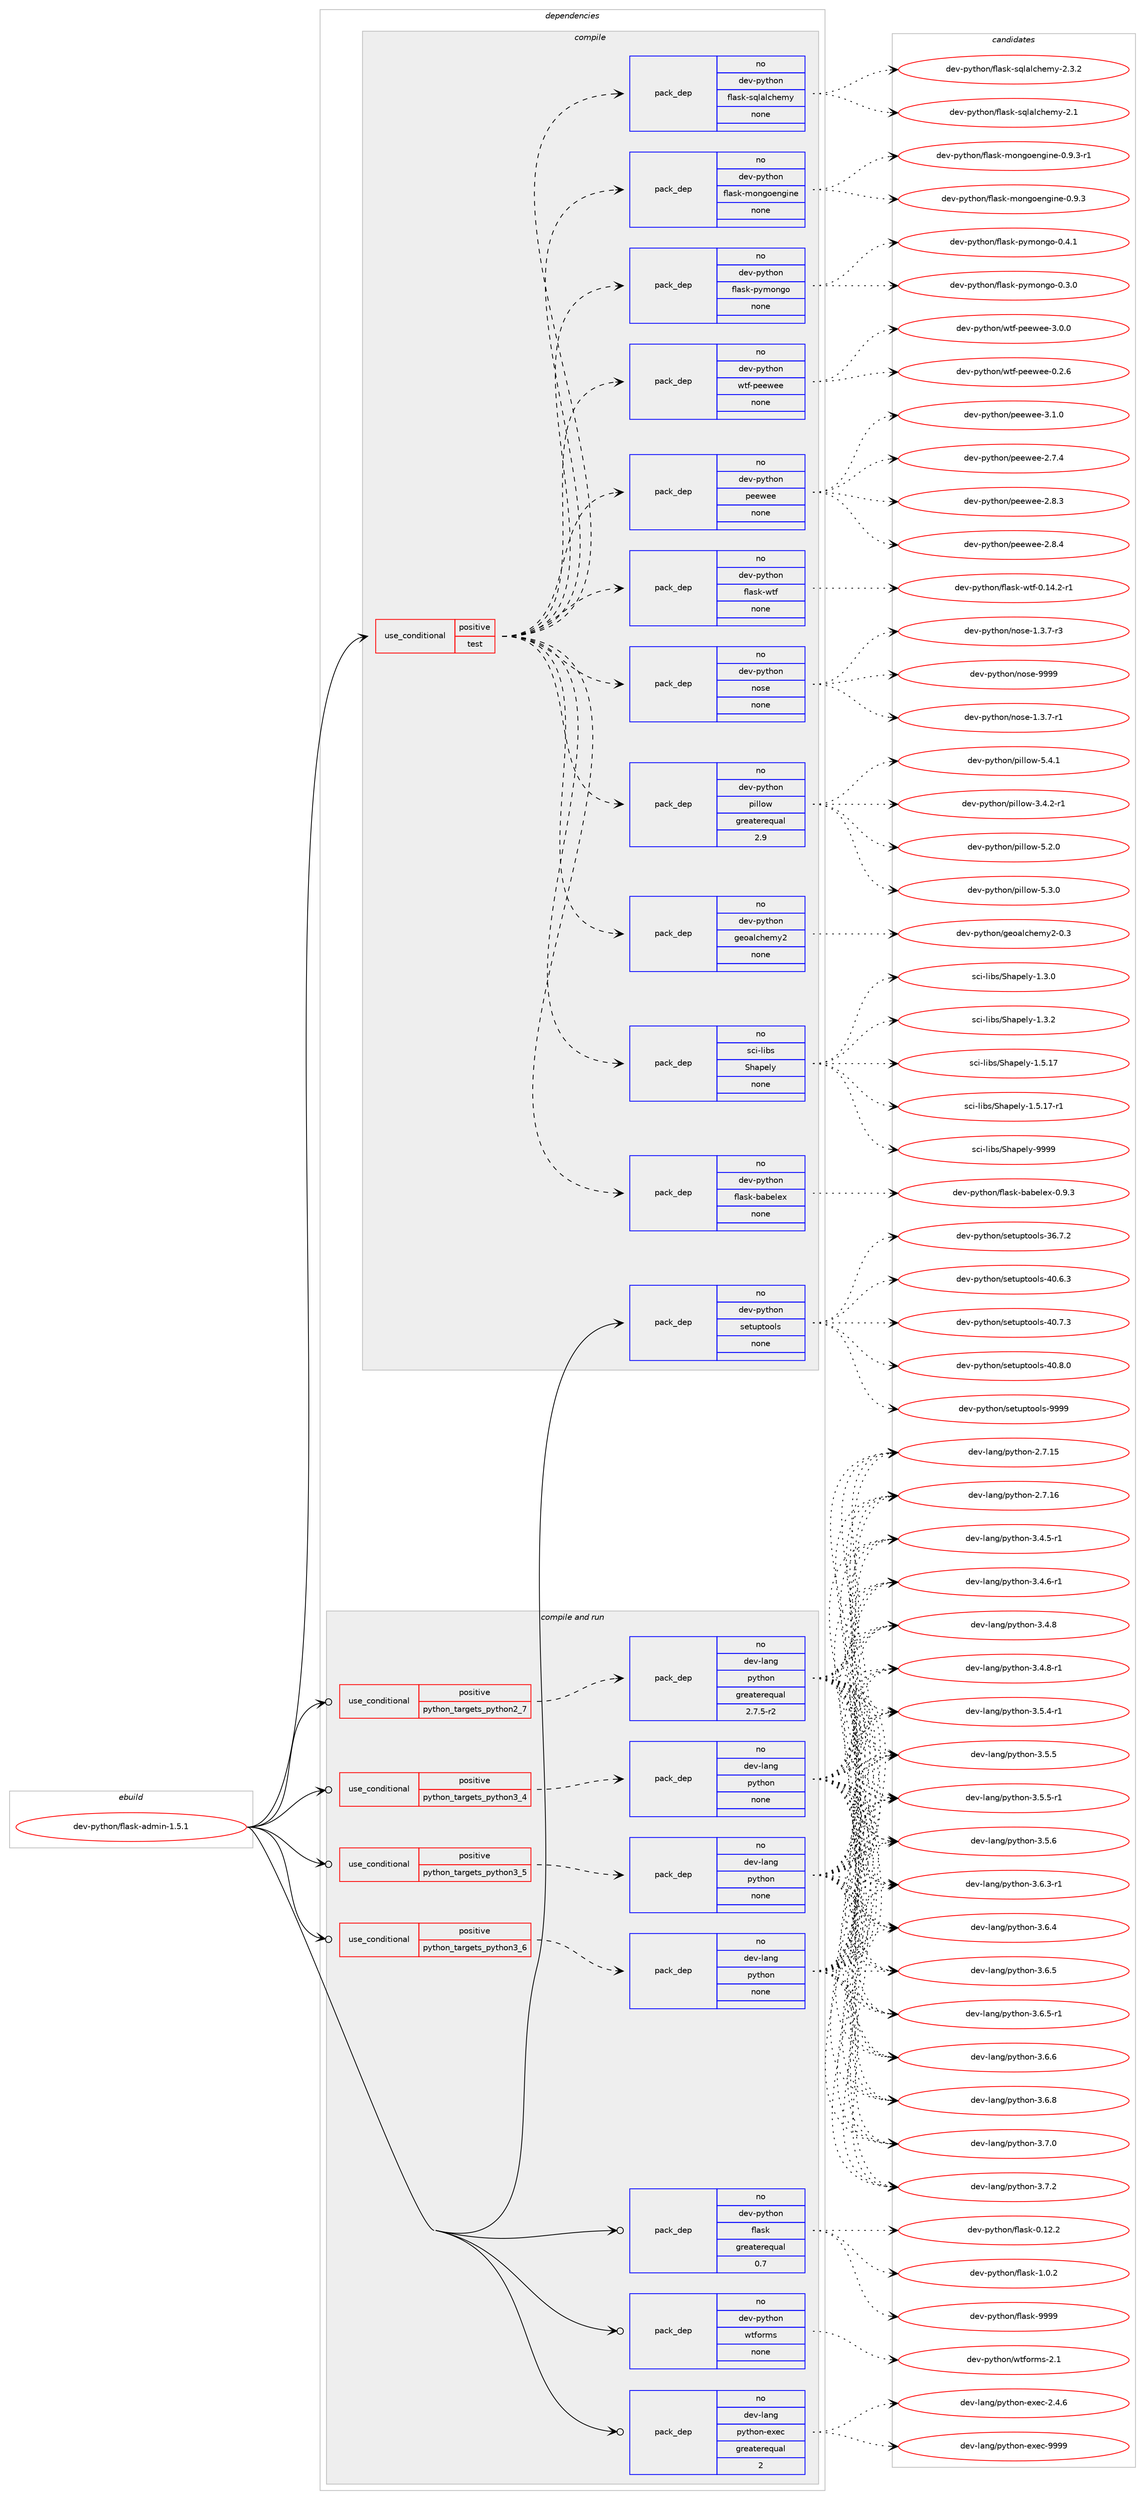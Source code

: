 digraph prolog {

# *************
# Graph options
# *************

newrank=true;
concentrate=true;
compound=true;
graph [rankdir=LR,fontname=Helvetica,fontsize=10,ranksep=1.5];#, ranksep=2.5, nodesep=0.2];
edge  [arrowhead=vee];
node  [fontname=Helvetica,fontsize=10];

# **********
# The ebuild
# **********

subgraph cluster_leftcol {
color=gray;
rank=same;
label=<<i>ebuild</i>>;
id [label="dev-python/flask-admin-1.5.1", color=red, width=4, href="../dev-python/flask-admin-1.5.1.svg"];
}

# ****************
# The dependencies
# ****************

subgraph cluster_midcol {
color=gray;
label=<<i>dependencies</i>>;
subgraph cluster_compile {
fillcolor="#eeeeee";
style=filled;
label=<<i>compile</i>>;
subgraph cond374298 {
dependency1409169 [label=<<TABLE BORDER="0" CELLBORDER="1" CELLSPACING="0" CELLPADDING="4"><TR><TD ROWSPAN="3" CELLPADDING="10">use_conditional</TD></TR><TR><TD>positive</TD></TR><TR><TD>test</TD></TR></TABLE>>, shape=none, color=red];
subgraph pack1011612 {
dependency1409170 [label=<<TABLE BORDER="0" CELLBORDER="1" CELLSPACING="0" CELLPADDING="4" WIDTH="220"><TR><TD ROWSPAN="6" CELLPADDING="30">pack_dep</TD></TR><TR><TD WIDTH="110">no</TD></TR><TR><TD>dev-python</TD></TR><TR><TD>nose</TD></TR><TR><TD>none</TD></TR><TR><TD></TD></TR></TABLE>>, shape=none, color=blue];
}
dependency1409169:e -> dependency1409170:w [weight=20,style="dashed",arrowhead="vee"];
subgraph pack1011613 {
dependency1409171 [label=<<TABLE BORDER="0" CELLBORDER="1" CELLSPACING="0" CELLPADDING="4" WIDTH="220"><TR><TD ROWSPAN="6" CELLPADDING="30">pack_dep</TD></TR><TR><TD WIDTH="110">no</TD></TR><TR><TD>dev-python</TD></TR><TR><TD>flask-wtf</TD></TR><TR><TD>none</TD></TR><TR><TD></TD></TR></TABLE>>, shape=none, color=blue];
}
dependency1409169:e -> dependency1409171:w [weight=20,style="dashed",arrowhead="vee"];
subgraph pack1011614 {
dependency1409172 [label=<<TABLE BORDER="0" CELLBORDER="1" CELLSPACING="0" CELLPADDING="4" WIDTH="220"><TR><TD ROWSPAN="6" CELLPADDING="30">pack_dep</TD></TR><TR><TD WIDTH="110">no</TD></TR><TR><TD>dev-python</TD></TR><TR><TD>peewee</TD></TR><TR><TD>none</TD></TR><TR><TD></TD></TR></TABLE>>, shape=none, color=blue];
}
dependency1409169:e -> dependency1409172:w [weight=20,style="dashed",arrowhead="vee"];
subgraph pack1011615 {
dependency1409173 [label=<<TABLE BORDER="0" CELLBORDER="1" CELLSPACING="0" CELLPADDING="4" WIDTH="220"><TR><TD ROWSPAN="6" CELLPADDING="30">pack_dep</TD></TR><TR><TD WIDTH="110">no</TD></TR><TR><TD>dev-python</TD></TR><TR><TD>wtf-peewee</TD></TR><TR><TD>none</TD></TR><TR><TD></TD></TR></TABLE>>, shape=none, color=blue];
}
dependency1409169:e -> dependency1409173:w [weight=20,style="dashed",arrowhead="vee"];
subgraph pack1011616 {
dependency1409174 [label=<<TABLE BORDER="0" CELLBORDER="1" CELLSPACING="0" CELLPADDING="4" WIDTH="220"><TR><TD ROWSPAN="6" CELLPADDING="30">pack_dep</TD></TR><TR><TD WIDTH="110">no</TD></TR><TR><TD>dev-python</TD></TR><TR><TD>flask-pymongo</TD></TR><TR><TD>none</TD></TR><TR><TD></TD></TR></TABLE>>, shape=none, color=blue];
}
dependency1409169:e -> dependency1409174:w [weight=20,style="dashed",arrowhead="vee"];
subgraph pack1011617 {
dependency1409175 [label=<<TABLE BORDER="0" CELLBORDER="1" CELLSPACING="0" CELLPADDING="4" WIDTH="220"><TR><TD ROWSPAN="6" CELLPADDING="30">pack_dep</TD></TR><TR><TD WIDTH="110">no</TD></TR><TR><TD>dev-python</TD></TR><TR><TD>flask-mongoengine</TD></TR><TR><TD>none</TD></TR><TR><TD></TD></TR></TABLE>>, shape=none, color=blue];
}
dependency1409169:e -> dependency1409175:w [weight=20,style="dashed",arrowhead="vee"];
subgraph pack1011618 {
dependency1409176 [label=<<TABLE BORDER="0" CELLBORDER="1" CELLSPACING="0" CELLPADDING="4" WIDTH="220"><TR><TD ROWSPAN="6" CELLPADDING="30">pack_dep</TD></TR><TR><TD WIDTH="110">no</TD></TR><TR><TD>dev-python</TD></TR><TR><TD>flask-sqlalchemy</TD></TR><TR><TD>none</TD></TR><TR><TD></TD></TR></TABLE>>, shape=none, color=blue];
}
dependency1409169:e -> dependency1409176:w [weight=20,style="dashed",arrowhead="vee"];
subgraph pack1011619 {
dependency1409177 [label=<<TABLE BORDER="0" CELLBORDER="1" CELLSPACING="0" CELLPADDING="4" WIDTH="220"><TR><TD ROWSPAN="6" CELLPADDING="30">pack_dep</TD></TR><TR><TD WIDTH="110">no</TD></TR><TR><TD>dev-python</TD></TR><TR><TD>flask-babelex</TD></TR><TR><TD>none</TD></TR><TR><TD></TD></TR></TABLE>>, shape=none, color=blue];
}
dependency1409169:e -> dependency1409177:w [weight=20,style="dashed",arrowhead="vee"];
subgraph pack1011620 {
dependency1409178 [label=<<TABLE BORDER="0" CELLBORDER="1" CELLSPACING="0" CELLPADDING="4" WIDTH="220"><TR><TD ROWSPAN="6" CELLPADDING="30">pack_dep</TD></TR><TR><TD WIDTH="110">no</TD></TR><TR><TD>sci-libs</TD></TR><TR><TD>Shapely</TD></TR><TR><TD>none</TD></TR><TR><TD></TD></TR></TABLE>>, shape=none, color=blue];
}
dependency1409169:e -> dependency1409178:w [weight=20,style="dashed",arrowhead="vee"];
subgraph pack1011621 {
dependency1409179 [label=<<TABLE BORDER="0" CELLBORDER="1" CELLSPACING="0" CELLPADDING="4" WIDTH="220"><TR><TD ROWSPAN="6" CELLPADDING="30">pack_dep</TD></TR><TR><TD WIDTH="110">no</TD></TR><TR><TD>dev-python</TD></TR><TR><TD>geoalchemy2</TD></TR><TR><TD>none</TD></TR><TR><TD></TD></TR></TABLE>>, shape=none, color=blue];
}
dependency1409169:e -> dependency1409179:w [weight=20,style="dashed",arrowhead="vee"];
subgraph pack1011622 {
dependency1409180 [label=<<TABLE BORDER="0" CELLBORDER="1" CELLSPACING="0" CELLPADDING="4" WIDTH="220"><TR><TD ROWSPAN="6" CELLPADDING="30">pack_dep</TD></TR><TR><TD WIDTH="110">no</TD></TR><TR><TD>dev-python</TD></TR><TR><TD>pillow</TD></TR><TR><TD>greaterequal</TD></TR><TR><TD>2.9</TD></TR></TABLE>>, shape=none, color=blue];
}
dependency1409169:e -> dependency1409180:w [weight=20,style="dashed",arrowhead="vee"];
}
id:e -> dependency1409169:w [weight=20,style="solid",arrowhead="vee"];
subgraph pack1011623 {
dependency1409181 [label=<<TABLE BORDER="0" CELLBORDER="1" CELLSPACING="0" CELLPADDING="4" WIDTH="220"><TR><TD ROWSPAN="6" CELLPADDING="30">pack_dep</TD></TR><TR><TD WIDTH="110">no</TD></TR><TR><TD>dev-python</TD></TR><TR><TD>setuptools</TD></TR><TR><TD>none</TD></TR><TR><TD></TD></TR></TABLE>>, shape=none, color=blue];
}
id:e -> dependency1409181:w [weight=20,style="solid",arrowhead="vee"];
}
subgraph cluster_compileandrun {
fillcolor="#eeeeee";
style=filled;
label=<<i>compile and run</i>>;
subgraph cond374299 {
dependency1409182 [label=<<TABLE BORDER="0" CELLBORDER="1" CELLSPACING="0" CELLPADDING="4"><TR><TD ROWSPAN="3" CELLPADDING="10">use_conditional</TD></TR><TR><TD>positive</TD></TR><TR><TD>python_targets_python2_7</TD></TR></TABLE>>, shape=none, color=red];
subgraph pack1011624 {
dependency1409183 [label=<<TABLE BORDER="0" CELLBORDER="1" CELLSPACING="0" CELLPADDING="4" WIDTH="220"><TR><TD ROWSPAN="6" CELLPADDING="30">pack_dep</TD></TR><TR><TD WIDTH="110">no</TD></TR><TR><TD>dev-lang</TD></TR><TR><TD>python</TD></TR><TR><TD>greaterequal</TD></TR><TR><TD>2.7.5-r2</TD></TR></TABLE>>, shape=none, color=blue];
}
dependency1409182:e -> dependency1409183:w [weight=20,style="dashed",arrowhead="vee"];
}
id:e -> dependency1409182:w [weight=20,style="solid",arrowhead="odotvee"];
subgraph cond374300 {
dependency1409184 [label=<<TABLE BORDER="0" CELLBORDER="1" CELLSPACING="0" CELLPADDING="4"><TR><TD ROWSPAN="3" CELLPADDING="10">use_conditional</TD></TR><TR><TD>positive</TD></TR><TR><TD>python_targets_python3_4</TD></TR></TABLE>>, shape=none, color=red];
subgraph pack1011625 {
dependency1409185 [label=<<TABLE BORDER="0" CELLBORDER="1" CELLSPACING="0" CELLPADDING="4" WIDTH="220"><TR><TD ROWSPAN="6" CELLPADDING="30">pack_dep</TD></TR><TR><TD WIDTH="110">no</TD></TR><TR><TD>dev-lang</TD></TR><TR><TD>python</TD></TR><TR><TD>none</TD></TR><TR><TD></TD></TR></TABLE>>, shape=none, color=blue];
}
dependency1409184:e -> dependency1409185:w [weight=20,style="dashed",arrowhead="vee"];
}
id:e -> dependency1409184:w [weight=20,style="solid",arrowhead="odotvee"];
subgraph cond374301 {
dependency1409186 [label=<<TABLE BORDER="0" CELLBORDER="1" CELLSPACING="0" CELLPADDING="4"><TR><TD ROWSPAN="3" CELLPADDING="10">use_conditional</TD></TR><TR><TD>positive</TD></TR><TR><TD>python_targets_python3_5</TD></TR></TABLE>>, shape=none, color=red];
subgraph pack1011626 {
dependency1409187 [label=<<TABLE BORDER="0" CELLBORDER="1" CELLSPACING="0" CELLPADDING="4" WIDTH="220"><TR><TD ROWSPAN="6" CELLPADDING="30">pack_dep</TD></TR><TR><TD WIDTH="110">no</TD></TR><TR><TD>dev-lang</TD></TR><TR><TD>python</TD></TR><TR><TD>none</TD></TR><TR><TD></TD></TR></TABLE>>, shape=none, color=blue];
}
dependency1409186:e -> dependency1409187:w [weight=20,style="dashed",arrowhead="vee"];
}
id:e -> dependency1409186:w [weight=20,style="solid",arrowhead="odotvee"];
subgraph cond374302 {
dependency1409188 [label=<<TABLE BORDER="0" CELLBORDER="1" CELLSPACING="0" CELLPADDING="4"><TR><TD ROWSPAN="3" CELLPADDING="10">use_conditional</TD></TR><TR><TD>positive</TD></TR><TR><TD>python_targets_python3_6</TD></TR></TABLE>>, shape=none, color=red];
subgraph pack1011627 {
dependency1409189 [label=<<TABLE BORDER="0" CELLBORDER="1" CELLSPACING="0" CELLPADDING="4" WIDTH="220"><TR><TD ROWSPAN="6" CELLPADDING="30">pack_dep</TD></TR><TR><TD WIDTH="110">no</TD></TR><TR><TD>dev-lang</TD></TR><TR><TD>python</TD></TR><TR><TD>none</TD></TR><TR><TD></TD></TR></TABLE>>, shape=none, color=blue];
}
dependency1409188:e -> dependency1409189:w [weight=20,style="dashed",arrowhead="vee"];
}
id:e -> dependency1409188:w [weight=20,style="solid",arrowhead="odotvee"];
subgraph pack1011628 {
dependency1409190 [label=<<TABLE BORDER="0" CELLBORDER="1" CELLSPACING="0" CELLPADDING="4" WIDTH="220"><TR><TD ROWSPAN="6" CELLPADDING="30">pack_dep</TD></TR><TR><TD WIDTH="110">no</TD></TR><TR><TD>dev-lang</TD></TR><TR><TD>python-exec</TD></TR><TR><TD>greaterequal</TD></TR><TR><TD>2</TD></TR></TABLE>>, shape=none, color=blue];
}
id:e -> dependency1409190:w [weight=20,style="solid",arrowhead="odotvee"];
subgraph pack1011629 {
dependency1409191 [label=<<TABLE BORDER="0" CELLBORDER="1" CELLSPACING="0" CELLPADDING="4" WIDTH="220"><TR><TD ROWSPAN="6" CELLPADDING="30">pack_dep</TD></TR><TR><TD WIDTH="110">no</TD></TR><TR><TD>dev-python</TD></TR><TR><TD>flask</TD></TR><TR><TD>greaterequal</TD></TR><TR><TD>0.7</TD></TR></TABLE>>, shape=none, color=blue];
}
id:e -> dependency1409191:w [weight=20,style="solid",arrowhead="odotvee"];
subgraph pack1011630 {
dependency1409192 [label=<<TABLE BORDER="0" CELLBORDER="1" CELLSPACING="0" CELLPADDING="4" WIDTH="220"><TR><TD ROWSPAN="6" CELLPADDING="30">pack_dep</TD></TR><TR><TD WIDTH="110">no</TD></TR><TR><TD>dev-python</TD></TR><TR><TD>wtforms</TD></TR><TR><TD>none</TD></TR><TR><TD></TD></TR></TABLE>>, shape=none, color=blue];
}
id:e -> dependency1409192:w [weight=20,style="solid",arrowhead="odotvee"];
}
subgraph cluster_run {
fillcolor="#eeeeee";
style=filled;
label=<<i>run</i>>;
}
}

# **************
# The candidates
# **************

subgraph cluster_choices {
rank=same;
color=gray;
label=<<i>candidates</i>>;

subgraph choice1011612 {
color=black;
nodesep=1;
choice10010111845112121116104111110471101111151014549465146554511449 [label="dev-python/nose-1.3.7-r1", color=red, width=4,href="../dev-python/nose-1.3.7-r1.svg"];
choice10010111845112121116104111110471101111151014549465146554511451 [label="dev-python/nose-1.3.7-r3", color=red, width=4,href="../dev-python/nose-1.3.7-r3.svg"];
choice10010111845112121116104111110471101111151014557575757 [label="dev-python/nose-9999", color=red, width=4,href="../dev-python/nose-9999.svg"];
dependency1409170:e -> choice10010111845112121116104111110471101111151014549465146554511449:w [style=dotted,weight="100"];
dependency1409170:e -> choice10010111845112121116104111110471101111151014549465146554511451:w [style=dotted,weight="100"];
dependency1409170:e -> choice10010111845112121116104111110471101111151014557575757:w [style=dotted,weight="100"];
}
subgraph choice1011613 {
color=black;
nodesep=1;
choice10010111845112121116104111110471021089711510745119116102454846495246504511449 [label="dev-python/flask-wtf-0.14.2-r1", color=red, width=4,href="../dev-python/flask-wtf-0.14.2-r1.svg"];
dependency1409171:e -> choice10010111845112121116104111110471021089711510745119116102454846495246504511449:w [style=dotted,weight="100"];
}
subgraph choice1011614 {
color=black;
nodesep=1;
choice1001011184511212111610411111047112101101119101101455046554652 [label="dev-python/peewee-2.7.4", color=red, width=4,href="../dev-python/peewee-2.7.4.svg"];
choice1001011184511212111610411111047112101101119101101455046564651 [label="dev-python/peewee-2.8.3", color=red, width=4,href="../dev-python/peewee-2.8.3.svg"];
choice1001011184511212111610411111047112101101119101101455046564652 [label="dev-python/peewee-2.8.4", color=red, width=4,href="../dev-python/peewee-2.8.4.svg"];
choice1001011184511212111610411111047112101101119101101455146494648 [label="dev-python/peewee-3.1.0", color=red, width=4,href="../dev-python/peewee-3.1.0.svg"];
dependency1409172:e -> choice1001011184511212111610411111047112101101119101101455046554652:w [style=dotted,weight="100"];
dependency1409172:e -> choice1001011184511212111610411111047112101101119101101455046564651:w [style=dotted,weight="100"];
dependency1409172:e -> choice1001011184511212111610411111047112101101119101101455046564652:w [style=dotted,weight="100"];
dependency1409172:e -> choice1001011184511212111610411111047112101101119101101455146494648:w [style=dotted,weight="100"];
}
subgraph choice1011615 {
color=black;
nodesep=1;
choice100101118451121211161041111104711911610245112101101119101101454846504654 [label="dev-python/wtf-peewee-0.2.6", color=red, width=4,href="../dev-python/wtf-peewee-0.2.6.svg"];
choice100101118451121211161041111104711911610245112101101119101101455146484648 [label="dev-python/wtf-peewee-3.0.0", color=red, width=4,href="../dev-python/wtf-peewee-3.0.0.svg"];
dependency1409173:e -> choice100101118451121211161041111104711911610245112101101119101101454846504654:w [style=dotted,weight="100"];
dependency1409173:e -> choice100101118451121211161041111104711911610245112101101119101101455146484648:w [style=dotted,weight="100"];
}
subgraph choice1011616 {
color=black;
nodesep=1;
choice10010111845112121116104111110471021089711510745112121109111110103111454846514648 [label="dev-python/flask-pymongo-0.3.0", color=red, width=4,href="../dev-python/flask-pymongo-0.3.0.svg"];
choice10010111845112121116104111110471021089711510745112121109111110103111454846524649 [label="dev-python/flask-pymongo-0.4.1", color=red, width=4,href="../dev-python/flask-pymongo-0.4.1.svg"];
dependency1409174:e -> choice10010111845112121116104111110471021089711510745112121109111110103111454846514648:w [style=dotted,weight="100"];
dependency1409174:e -> choice10010111845112121116104111110471021089711510745112121109111110103111454846524649:w [style=dotted,weight="100"];
}
subgraph choice1011617 {
color=black;
nodesep=1;
choice10010111845112121116104111110471021089711510745109111110103111101110103105110101454846574651 [label="dev-python/flask-mongoengine-0.9.3", color=red, width=4,href="../dev-python/flask-mongoengine-0.9.3.svg"];
choice100101118451121211161041111104710210897115107451091111101031111011101031051101014548465746514511449 [label="dev-python/flask-mongoengine-0.9.3-r1", color=red, width=4,href="../dev-python/flask-mongoengine-0.9.3-r1.svg"];
dependency1409175:e -> choice10010111845112121116104111110471021089711510745109111110103111101110103105110101454846574651:w [style=dotted,weight="100"];
dependency1409175:e -> choice100101118451121211161041111104710210897115107451091111101031111011101031051101014548465746514511449:w [style=dotted,weight="100"];
}
subgraph choice1011618 {
color=black;
nodesep=1;
choice10010111845112121116104111110471021089711510745115113108971089910410110912145504649 [label="dev-python/flask-sqlalchemy-2.1", color=red, width=4,href="../dev-python/flask-sqlalchemy-2.1.svg"];
choice100101118451121211161041111104710210897115107451151131089710899104101109121455046514650 [label="dev-python/flask-sqlalchemy-2.3.2", color=red, width=4,href="../dev-python/flask-sqlalchemy-2.3.2.svg"];
dependency1409176:e -> choice10010111845112121116104111110471021089711510745115113108971089910410110912145504649:w [style=dotted,weight="100"];
dependency1409176:e -> choice100101118451121211161041111104710210897115107451151131089710899104101109121455046514650:w [style=dotted,weight="100"];
}
subgraph choice1011619 {
color=black;
nodesep=1;
choice10010111845112121116104111110471021089711510745989798101108101120454846574651 [label="dev-python/flask-babelex-0.9.3", color=red, width=4,href="../dev-python/flask-babelex-0.9.3.svg"];
dependency1409177:e -> choice10010111845112121116104111110471021089711510745989798101108101120454846574651:w [style=dotted,weight="100"];
}
subgraph choice1011620 {
color=black;
nodesep=1;
choice115991054510810598115478310497112101108121454946514648 [label="sci-libs/Shapely-1.3.0", color=red, width=4,href="../sci-libs/Shapely-1.3.0.svg"];
choice115991054510810598115478310497112101108121454946514650 [label="sci-libs/Shapely-1.3.2", color=red, width=4,href="../sci-libs/Shapely-1.3.2.svg"];
choice11599105451081059811547831049711210110812145494653464955 [label="sci-libs/Shapely-1.5.17", color=red, width=4,href="../sci-libs/Shapely-1.5.17.svg"];
choice115991054510810598115478310497112101108121454946534649554511449 [label="sci-libs/Shapely-1.5.17-r1", color=red, width=4,href="../sci-libs/Shapely-1.5.17-r1.svg"];
choice1159910545108105981154783104971121011081214557575757 [label="sci-libs/Shapely-9999", color=red, width=4,href="../sci-libs/Shapely-9999.svg"];
dependency1409178:e -> choice115991054510810598115478310497112101108121454946514648:w [style=dotted,weight="100"];
dependency1409178:e -> choice115991054510810598115478310497112101108121454946514650:w [style=dotted,weight="100"];
dependency1409178:e -> choice11599105451081059811547831049711210110812145494653464955:w [style=dotted,weight="100"];
dependency1409178:e -> choice115991054510810598115478310497112101108121454946534649554511449:w [style=dotted,weight="100"];
dependency1409178:e -> choice1159910545108105981154783104971121011081214557575757:w [style=dotted,weight="100"];
}
subgraph choice1011621 {
color=black;
nodesep=1;
choice100101118451121211161041111104710310111197108991041011091215045484651 [label="dev-python/geoalchemy2-0.3", color=red, width=4,href="../dev-python/geoalchemy2-0.3.svg"];
dependency1409179:e -> choice100101118451121211161041111104710310111197108991041011091215045484651:w [style=dotted,weight="100"];
}
subgraph choice1011622 {
color=black;
nodesep=1;
choice10010111845112121116104111110471121051081081111194551465246504511449 [label="dev-python/pillow-3.4.2-r1", color=red, width=4,href="../dev-python/pillow-3.4.2-r1.svg"];
choice1001011184511212111610411111047112105108108111119455346504648 [label="dev-python/pillow-5.2.0", color=red, width=4,href="../dev-python/pillow-5.2.0.svg"];
choice1001011184511212111610411111047112105108108111119455346514648 [label="dev-python/pillow-5.3.0", color=red, width=4,href="../dev-python/pillow-5.3.0.svg"];
choice1001011184511212111610411111047112105108108111119455346524649 [label="dev-python/pillow-5.4.1", color=red, width=4,href="../dev-python/pillow-5.4.1.svg"];
dependency1409180:e -> choice10010111845112121116104111110471121051081081111194551465246504511449:w [style=dotted,weight="100"];
dependency1409180:e -> choice1001011184511212111610411111047112105108108111119455346504648:w [style=dotted,weight="100"];
dependency1409180:e -> choice1001011184511212111610411111047112105108108111119455346514648:w [style=dotted,weight="100"];
dependency1409180:e -> choice1001011184511212111610411111047112105108108111119455346524649:w [style=dotted,weight="100"];
}
subgraph choice1011623 {
color=black;
nodesep=1;
choice100101118451121211161041111104711510111611711211611111110811545515446554650 [label="dev-python/setuptools-36.7.2", color=red, width=4,href="../dev-python/setuptools-36.7.2.svg"];
choice100101118451121211161041111104711510111611711211611111110811545524846544651 [label="dev-python/setuptools-40.6.3", color=red, width=4,href="../dev-python/setuptools-40.6.3.svg"];
choice100101118451121211161041111104711510111611711211611111110811545524846554651 [label="dev-python/setuptools-40.7.3", color=red, width=4,href="../dev-python/setuptools-40.7.3.svg"];
choice100101118451121211161041111104711510111611711211611111110811545524846564648 [label="dev-python/setuptools-40.8.0", color=red, width=4,href="../dev-python/setuptools-40.8.0.svg"];
choice10010111845112121116104111110471151011161171121161111111081154557575757 [label="dev-python/setuptools-9999", color=red, width=4,href="../dev-python/setuptools-9999.svg"];
dependency1409181:e -> choice100101118451121211161041111104711510111611711211611111110811545515446554650:w [style=dotted,weight="100"];
dependency1409181:e -> choice100101118451121211161041111104711510111611711211611111110811545524846544651:w [style=dotted,weight="100"];
dependency1409181:e -> choice100101118451121211161041111104711510111611711211611111110811545524846554651:w [style=dotted,weight="100"];
dependency1409181:e -> choice100101118451121211161041111104711510111611711211611111110811545524846564648:w [style=dotted,weight="100"];
dependency1409181:e -> choice10010111845112121116104111110471151011161171121161111111081154557575757:w [style=dotted,weight="100"];
}
subgraph choice1011624 {
color=black;
nodesep=1;
choice10010111845108971101034711212111610411111045504655464953 [label="dev-lang/python-2.7.15", color=red, width=4,href="../dev-lang/python-2.7.15.svg"];
choice10010111845108971101034711212111610411111045504655464954 [label="dev-lang/python-2.7.16", color=red, width=4,href="../dev-lang/python-2.7.16.svg"];
choice1001011184510897110103471121211161041111104551465246534511449 [label="dev-lang/python-3.4.5-r1", color=red, width=4,href="../dev-lang/python-3.4.5-r1.svg"];
choice1001011184510897110103471121211161041111104551465246544511449 [label="dev-lang/python-3.4.6-r1", color=red, width=4,href="../dev-lang/python-3.4.6-r1.svg"];
choice100101118451089711010347112121116104111110455146524656 [label="dev-lang/python-3.4.8", color=red, width=4,href="../dev-lang/python-3.4.8.svg"];
choice1001011184510897110103471121211161041111104551465246564511449 [label="dev-lang/python-3.4.8-r1", color=red, width=4,href="../dev-lang/python-3.4.8-r1.svg"];
choice1001011184510897110103471121211161041111104551465346524511449 [label="dev-lang/python-3.5.4-r1", color=red, width=4,href="../dev-lang/python-3.5.4-r1.svg"];
choice100101118451089711010347112121116104111110455146534653 [label="dev-lang/python-3.5.5", color=red, width=4,href="../dev-lang/python-3.5.5.svg"];
choice1001011184510897110103471121211161041111104551465346534511449 [label="dev-lang/python-3.5.5-r1", color=red, width=4,href="../dev-lang/python-3.5.5-r1.svg"];
choice100101118451089711010347112121116104111110455146534654 [label="dev-lang/python-3.5.6", color=red, width=4,href="../dev-lang/python-3.5.6.svg"];
choice1001011184510897110103471121211161041111104551465446514511449 [label="dev-lang/python-3.6.3-r1", color=red, width=4,href="../dev-lang/python-3.6.3-r1.svg"];
choice100101118451089711010347112121116104111110455146544652 [label="dev-lang/python-3.6.4", color=red, width=4,href="../dev-lang/python-3.6.4.svg"];
choice100101118451089711010347112121116104111110455146544653 [label="dev-lang/python-3.6.5", color=red, width=4,href="../dev-lang/python-3.6.5.svg"];
choice1001011184510897110103471121211161041111104551465446534511449 [label="dev-lang/python-3.6.5-r1", color=red, width=4,href="../dev-lang/python-3.6.5-r1.svg"];
choice100101118451089711010347112121116104111110455146544654 [label="dev-lang/python-3.6.6", color=red, width=4,href="../dev-lang/python-3.6.6.svg"];
choice100101118451089711010347112121116104111110455146544656 [label="dev-lang/python-3.6.8", color=red, width=4,href="../dev-lang/python-3.6.8.svg"];
choice100101118451089711010347112121116104111110455146554648 [label="dev-lang/python-3.7.0", color=red, width=4,href="../dev-lang/python-3.7.0.svg"];
choice100101118451089711010347112121116104111110455146554650 [label="dev-lang/python-3.7.2", color=red, width=4,href="../dev-lang/python-3.7.2.svg"];
dependency1409183:e -> choice10010111845108971101034711212111610411111045504655464953:w [style=dotted,weight="100"];
dependency1409183:e -> choice10010111845108971101034711212111610411111045504655464954:w [style=dotted,weight="100"];
dependency1409183:e -> choice1001011184510897110103471121211161041111104551465246534511449:w [style=dotted,weight="100"];
dependency1409183:e -> choice1001011184510897110103471121211161041111104551465246544511449:w [style=dotted,weight="100"];
dependency1409183:e -> choice100101118451089711010347112121116104111110455146524656:w [style=dotted,weight="100"];
dependency1409183:e -> choice1001011184510897110103471121211161041111104551465246564511449:w [style=dotted,weight="100"];
dependency1409183:e -> choice1001011184510897110103471121211161041111104551465346524511449:w [style=dotted,weight="100"];
dependency1409183:e -> choice100101118451089711010347112121116104111110455146534653:w [style=dotted,weight="100"];
dependency1409183:e -> choice1001011184510897110103471121211161041111104551465346534511449:w [style=dotted,weight="100"];
dependency1409183:e -> choice100101118451089711010347112121116104111110455146534654:w [style=dotted,weight="100"];
dependency1409183:e -> choice1001011184510897110103471121211161041111104551465446514511449:w [style=dotted,weight="100"];
dependency1409183:e -> choice100101118451089711010347112121116104111110455146544652:w [style=dotted,weight="100"];
dependency1409183:e -> choice100101118451089711010347112121116104111110455146544653:w [style=dotted,weight="100"];
dependency1409183:e -> choice1001011184510897110103471121211161041111104551465446534511449:w [style=dotted,weight="100"];
dependency1409183:e -> choice100101118451089711010347112121116104111110455146544654:w [style=dotted,weight="100"];
dependency1409183:e -> choice100101118451089711010347112121116104111110455146544656:w [style=dotted,weight="100"];
dependency1409183:e -> choice100101118451089711010347112121116104111110455146554648:w [style=dotted,weight="100"];
dependency1409183:e -> choice100101118451089711010347112121116104111110455146554650:w [style=dotted,weight="100"];
}
subgraph choice1011625 {
color=black;
nodesep=1;
choice10010111845108971101034711212111610411111045504655464953 [label="dev-lang/python-2.7.15", color=red, width=4,href="../dev-lang/python-2.7.15.svg"];
choice10010111845108971101034711212111610411111045504655464954 [label="dev-lang/python-2.7.16", color=red, width=4,href="../dev-lang/python-2.7.16.svg"];
choice1001011184510897110103471121211161041111104551465246534511449 [label="dev-lang/python-3.4.5-r1", color=red, width=4,href="../dev-lang/python-3.4.5-r1.svg"];
choice1001011184510897110103471121211161041111104551465246544511449 [label="dev-lang/python-3.4.6-r1", color=red, width=4,href="../dev-lang/python-3.4.6-r1.svg"];
choice100101118451089711010347112121116104111110455146524656 [label="dev-lang/python-3.4.8", color=red, width=4,href="../dev-lang/python-3.4.8.svg"];
choice1001011184510897110103471121211161041111104551465246564511449 [label="dev-lang/python-3.4.8-r1", color=red, width=4,href="../dev-lang/python-3.4.8-r1.svg"];
choice1001011184510897110103471121211161041111104551465346524511449 [label="dev-lang/python-3.5.4-r1", color=red, width=4,href="../dev-lang/python-3.5.4-r1.svg"];
choice100101118451089711010347112121116104111110455146534653 [label="dev-lang/python-3.5.5", color=red, width=4,href="../dev-lang/python-3.5.5.svg"];
choice1001011184510897110103471121211161041111104551465346534511449 [label="dev-lang/python-3.5.5-r1", color=red, width=4,href="../dev-lang/python-3.5.5-r1.svg"];
choice100101118451089711010347112121116104111110455146534654 [label="dev-lang/python-3.5.6", color=red, width=4,href="../dev-lang/python-3.5.6.svg"];
choice1001011184510897110103471121211161041111104551465446514511449 [label="dev-lang/python-3.6.3-r1", color=red, width=4,href="../dev-lang/python-3.6.3-r1.svg"];
choice100101118451089711010347112121116104111110455146544652 [label="dev-lang/python-3.6.4", color=red, width=4,href="../dev-lang/python-3.6.4.svg"];
choice100101118451089711010347112121116104111110455146544653 [label="dev-lang/python-3.6.5", color=red, width=4,href="../dev-lang/python-3.6.5.svg"];
choice1001011184510897110103471121211161041111104551465446534511449 [label="dev-lang/python-3.6.5-r1", color=red, width=4,href="../dev-lang/python-3.6.5-r1.svg"];
choice100101118451089711010347112121116104111110455146544654 [label="dev-lang/python-3.6.6", color=red, width=4,href="../dev-lang/python-3.6.6.svg"];
choice100101118451089711010347112121116104111110455146544656 [label="dev-lang/python-3.6.8", color=red, width=4,href="../dev-lang/python-3.6.8.svg"];
choice100101118451089711010347112121116104111110455146554648 [label="dev-lang/python-3.7.0", color=red, width=4,href="../dev-lang/python-3.7.0.svg"];
choice100101118451089711010347112121116104111110455146554650 [label="dev-lang/python-3.7.2", color=red, width=4,href="../dev-lang/python-3.7.2.svg"];
dependency1409185:e -> choice10010111845108971101034711212111610411111045504655464953:w [style=dotted,weight="100"];
dependency1409185:e -> choice10010111845108971101034711212111610411111045504655464954:w [style=dotted,weight="100"];
dependency1409185:e -> choice1001011184510897110103471121211161041111104551465246534511449:w [style=dotted,weight="100"];
dependency1409185:e -> choice1001011184510897110103471121211161041111104551465246544511449:w [style=dotted,weight="100"];
dependency1409185:e -> choice100101118451089711010347112121116104111110455146524656:w [style=dotted,weight="100"];
dependency1409185:e -> choice1001011184510897110103471121211161041111104551465246564511449:w [style=dotted,weight="100"];
dependency1409185:e -> choice1001011184510897110103471121211161041111104551465346524511449:w [style=dotted,weight="100"];
dependency1409185:e -> choice100101118451089711010347112121116104111110455146534653:w [style=dotted,weight="100"];
dependency1409185:e -> choice1001011184510897110103471121211161041111104551465346534511449:w [style=dotted,weight="100"];
dependency1409185:e -> choice100101118451089711010347112121116104111110455146534654:w [style=dotted,weight="100"];
dependency1409185:e -> choice1001011184510897110103471121211161041111104551465446514511449:w [style=dotted,weight="100"];
dependency1409185:e -> choice100101118451089711010347112121116104111110455146544652:w [style=dotted,weight="100"];
dependency1409185:e -> choice100101118451089711010347112121116104111110455146544653:w [style=dotted,weight="100"];
dependency1409185:e -> choice1001011184510897110103471121211161041111104551465446534511449:w [style=dotted,weight="100"];
dependency1409185:e -> choice100101118451089711010347112121116104111110455146544654:w [style=dotted,weight="100"];
dependency1409185:e -> choice100101118451089711010347112121116104111110455146544656:w [style=dotted,weight="100"];
dependency1409185:e -> choice100101118451089711010347112121116104111110455146554648:w [style=dotted,weight="100"];
dependency1409185:e -> choice100101118451089711010347112121116104111110455146554650:w [style=dotted,weight="100"];
}
subgraph choice1011626 {
color=black;
nodesep=1;
choice10010111845108971101034711212111610411111045504655464953 [label="dev-lang/python-2.7.15", color=red, width=4,href="../dev-lang/python-2.7.15.svg"];
choice10010111845108971101034711212111610411111045504655464954 [label="dev-lang/python-2.7.16", color=red, width=4,href="../dev-lang/python-2.7.16.svg"];
choice1001011184510897110103471121211161041111104551465246534511449 [label="dev-lang/python-3.4.5-r1", color=red, width=4,href="../dev-lang/python-3.4.5-r1.svg"];
choice1001011184510897110103471121211161041111104551465246544511449 [label="dev-lang/python-3.4.6-r1", color=red, width=4,href="../dev-lang/python-3.4.6-r1.svg"];
choice100101118451089711010347112121116104111110455146524656 [label="dev-lang/python-3.4.8", color=red, width=4,href="../dev-lang/python-3.4.8.svg"];
choice1001011184510897110103471121211161041111104551465246564511449 [label="dev-lang/python-3.4.8-r1", color=red, width=4,href="../dev-lang/python-3.4.8-r1.svg"];
choice1001011184510897110103471121211161041111104551465346524511449 [label="dev-lang/python-3.5.4-r1", color=red, width=4,href="../dev-lang/python-3.5.4-r1.svg"];
choice100101118451089711010347112121116104111110455146534653 [label="dev-lang/python-3.5.5", color=red, width=4,href="../dev-lang/python-3.5.5.svg"];
choice1001011184510897110103471121211161041111104551465346534511449 [label="dev-lang/python-3.5.5-r1", color=red, width=4,href="../dev-lang/python-3.5.5-r1.svg"];
choice100101118451089711010347112121116104111110455146534654 [label="dev-lang/python-3.5.6", color=red, width=4,href="../dev-lang/python-3.5.6.svg"];
choice1001011184510897110103471121211161041111104551465446514511449 [label="dev-lang/python-3.6.3-r1", color=red, width=4,href="../dev-lang/python-3.6.3-r1.svg"];
choice100101118451089711010347112121116104111110455146544652 [label="dev-lang/python-3.6.4", color=red, width=4,href="../dev-lang/python-3.6.4.svg"];
choice100101118451089711010347112121116104111110455146544653 [label="dev-lang/python-3.6.5", color=red, width=4,href="../dev-lang/python-3.6.5.svg"];
choice1001011184510897110103471121211161041111104551465446534511449 [label="dev-lang/python-3.6.5-r1", color=red, width=4,href="../dev-lang/python-3.6.5-r1.svg"];
choice100101118451089711010347112121116104111110455146544654 [label="dev-lang/python-3.6.6", color=red, width=4,href="../dev-lang/python-3.6.6.svg"];
choice100101118451089711010347112121116104111110455146544656 [label="dev-lang/python-3.6.8", color=red, width=4,href="../dev-lang/python-3.6.8.svg"];
choice100101118451089711010347112121116104111110455146554648 [label="dev-lang/python-3.7.0", color=red, width=4,href="../dev-lang/python-3.7.0.svg"];
choice100101118451089711010347112121116104111110455146554650 [label="dev-lang/python-3.7.2", color=red, width=4,href="../dev-lang/python-3.7.2.svg"];
dependency1409187:e -> choice10010111845108971101034711212111610411111045504655464953:w [style=dotted,weight="100"];
dependency1409187:e -> choice10010111845108971101034711212111610411111045504655464954:w [style=dotted,weight="100"];
dependency1409187:e -> choice1001011184510897110103471121211161041111104551465246534511449:w [style=dotted,weight="100"];
dependency1409187:e -> choice1001011184510897110103471121211161041111104551465246544511449:w [style=dotted,weight="100"];
dependency1409187:e -> choice100101118451089711010347112121116104111110455146524656:w [style=dotted,weight="100"];
dependency1409187:e -> choice1001011184510897110103471121211161041111104551465246564511449:w [style=dotted,weight="100"];
dependency1409187:e -> choice1001011184510897110103471121211161041111104551465346524511449:w [style=dotted,weight="100"];
dependency1409187:e -> choice100101118451089711010347112121116104111110455146534653:w [style=dotted,weight="100"];
dependency1409187:e -> choice1001011184510897110103471121211161041111104551465346534511449:w [style=dotted,weight="100"];
dependency1409187:e -> choice100101118451089711010347112121116104111110455146534654:w [style=dotted,weight="100"];
dependency1409187:e -> choice1001011184510897110103471121211161041111104551465446514511449:w [style=dotted,weight="100"];
dependency1409187:e -> choice100101118451089711010347112121116104111110455146544652:w [style=dotted,weight="100"];
dependency1409187:e -> choice100101118451089711010347112121116104111110455146544653:w [style=dotted,weight="100"];
dependency1409187:e -> choice1001011184510897110103471121211161041111104551465446534511449:w [style=dotted,weight="100"];
dependency1409187:e -> choice100101118451089711010347112121116104111110455146544654:w [style=dotted,weight="100"];
dependency1409187:e -> choice100101118451089711010347112121116104111110455146544656:w [style=dotted,weight="100"];
dependency1409187:e -> choice100101118451089711010347112121116104111110455146554648:w [style=dotted,weight="100"];
dependency1409187:e -> choice100101118451089711010347112121116104111110455146554650:w [style=dotted,weight="100"];
}
subgraph choice1011627 {
color=black;
nodesep=1;
choice10010111845108971101034711212111610411111045504655464953 [label="dev-lang/python-2.7.15", color=red, width=4,href="../dev-lang/python-2.7.15.svg"];
choice10010111845108971101034711212111610411111045504655464954 [label="dev-lang/python-2.7.16", color=red, width=4,href="../dev-lang/python-2.7.16.svg"];
choice1001011184510897110103471121211161041111104551465246534511449 [label="dev-lang/python-3.4.5-r1", color=red, width=4,href="../dev-lang/python-3.4.5-r1.svg"];
choice1001011184510897110103471121211161041111104551465246544511449 [label="dev-lang/python-3.4.6-r1", color=red, width=4,href="../dev-lang/python-3.4.6-r1.svg"];
choice100101118451089711010347112121116104111110455146524656 [label="dev-lang/python-3.4.8", color=red, width=4,href="../dev-lang/python-3.4.8.svg"];
choice1001011184510897110103471121211161041111104551465246564511449 [label="dev-lang/python-3.4.8-r1", color=red, width=4,href="../dev-lang/python-3.4.8-r1.svg"];
choice1001011184510897110103471121211161041111104551465346524511449 [label="dev-lang/python-3.5.4-r1", color=red, width=4,href="../dev-lang/python-3.5.4-r1.svg"];
choice100101118451089711010347112121116104111110455146534653 [label="dev-lang/python-3.5.5", color=red, width=4,href="../dev-lang/python-3.5.5.svg"];
choice1001011184510897110103471121211161041111104551465346534511449 [label="dev-lang/python-3.5.5-r1", color=red, width=4,href="../dev-lang/python-3.5.5-r1.svg"];
choice100101118451089711010347112121116104111110455146534654 [label="dev-lang/python-3.5.6", color=red, width=4,href="../dev-lang/python-3.5.6.svg"];
choice1001011184510897110103471121211161041111104551465446514511449 [label="dev-lang/python-3.6.3-r1", color=red, width=4,href="../dev-lang/python-3.6.3-r1.svg"];
choice100101118451089711010347112121116104111110455146544652 [label="dev-lang/python-3.6.4", color=red, width=4,href="../dev-lang/python-3.6.4.svg"];
choice100101118451089711010347112121116104111110455146544653 [label="dev-lang/python-3.6.5", color=red, width=4,href="../dev-lang/python-3.6.5.svg"];
choice1001011184510897110103471121211161041111104551465446534511449 [label="dev-lang/python-3.6.5-r1", color=red, width=4,href="../dev-lang/python-3.6.5-r1.svg"];
choice100101118451089711010347112121116104111110455146544654 [label="dev-lang/python-3.6.6", color=red, width=4,href="../dev-lang/python-3.6.6.svg"];
choice100101118451089711010347112121116104111110455146544656 [label="dev-lang/python-3.6.8", color=red, width=4,href="../dev-lang/python-3.6.8.svg"];
choice100101118451089711010347112121116104111110455146554648 [label="dev-lang/python-3.7.0", color=red, width=4,href="../dev-lang/python-3.7.0.svg"];
choice100101118451089711010347112121116104111110455146554650 [label="dev-lang/python-3.7.2", color=red, width=4,href="../dev-lang/python-3.7.2.svg"];
dependency1409189:e -> choice10010111845108971101034711212111610411111045504655464953:w [style=dotted,weight="100"];
dependency1409189:e -> choice10010111845108971101034711212111610411111045504655464954:w [style=dotted,weight="100"];
dependency1409189:e -> choice1001011184510897110103471121211161041111104551465246534511449:w [style=dotted,weight="100"];
dependency1409189:e -> choice1001011184510897110103471121211161041111104551465246544511449:w [style=dotted,weight="100"];
dependency1409189:e -> choice100101118451089711010347112121116104111110455146524656:w [style=dotted,weight="100"];
dependency1409189:e -> choice1001011184510897110103471121211161041111104551465246564511449:w [style=dotted,weight="100"];
dependency1409189:e -> choice1001011184510897110103471121211161041111104551465346524511449:w [style=dotted,weight="100"];
dependency1409189:e -> choice100101118451089711010347112121116104111110455146534653:w [style=dotted,weight="100"];
dependency1409189:e -> choice1001011184510897110103471121211161041111104551465346534511449:w [style=dotted,weight="100"];
dependency1409189:e -> choice100101118451089711010347112121116104111110455146534654:w [style=dotted,weight="100"];
dependency1409189:e -> choice1001011184510897110103471121211161041111104551465446514511449:w [style=dotted,weight="100"];
dependency1409189:e -> choice100101118451089711010347112121116104111110455146544652:w [style=dotted,weight="100"];
dependency1409189:e -> choice100101118451089711010347112121116104111110455146544653:w [style=dotted,weight="100"];
dependency1409189:e -> choice1001011184510897110103471121211161041111104551465446534511449:w [style=dotted,weight="100"];
dependency1409189:e -> choice100101118451089711010347112121116104111110455146544654:w [style=dotted,weight="100"];
dependency1409189:e -> choice100101118451089711010347112121116104111110455146544656:w [style=dotted,weight="100"];
dependency1409189:e -> choice100101118451089711010347112121116104111110455146554648:w [style=dotted,weight="100"];
dependency1409189:e -> choice100101118451089711010347112121116104111110455146554650:w [style=dotted,weight="100"];
}
subgraph choice1011628 {
color=black;
nodesep=1;
choice1001011184510897110103471121211161041111104510112010199455046524654 [label="dev-lang/python-exec-2.4.6", color=red, width=4,href="../dev-lang/python-exec-2.4.6.svg"];
choice10010111845108971101034711212111610411111045101120101994557575757 [label="dev-lang/python-exec-9999", color=red, width=4,href="../dev-lang/python-exec-9999.svg"];
dependency1409190:e -> choice1001011184510897110103471121211161041111104510112010199455046524654:w [style=dotted,weight="100"];
dependency1409190:e -> choice10010111845108971101034711212111610411111045101120101994557575757:w [style=dotted,weight="100"];
}
subgraph choice1011629 {
color=black;
nodesep=1;
choice10010111845112121116104111110471021089711510745484649504650 [label="dev-python/flask-0.12.2", color=red, width=4,href="../dev-python/flask-0.12.2.svg"];
choice100101118451121211161041111104710210897115107454946484650 [label="dev-python/flask-1.0.2", color=red, width=4,href="../dev-python/flask-1.0.2.svg"];
choice1001011184511212111610411111047102108971151074557575757 [label="dev-python/flask-9999", color=red, width=4,href="../dev-python/flask-9999.svg"];
dependency1409191:e -> choice10010111845112121116104111110471021089711510745484649504650:w [style=dotted,weight="100"];
dependency1409191:e -> choice100101118451121211161041111104710210897115107454946484650:w [style=dotted,weight="100"];
dependency1409191:e -> choice1001011184511212111610411111047102108971151074557575757:w [style=dotted,weight="100"];
}
subgraph choice1011630 {
color=black;
nodesep=1;
choice100101118451121211161041111104711911610211111410911545504649 [label="dev-python/wtforms-2.1", color=red, width=4,href="../dev-python/wtforms-2.1.svg"];
dependency1409192:e -> choice100101118451121211161041111104711911610211111410911545504649:w [style=dotted,weight="100"];
}
}

}
